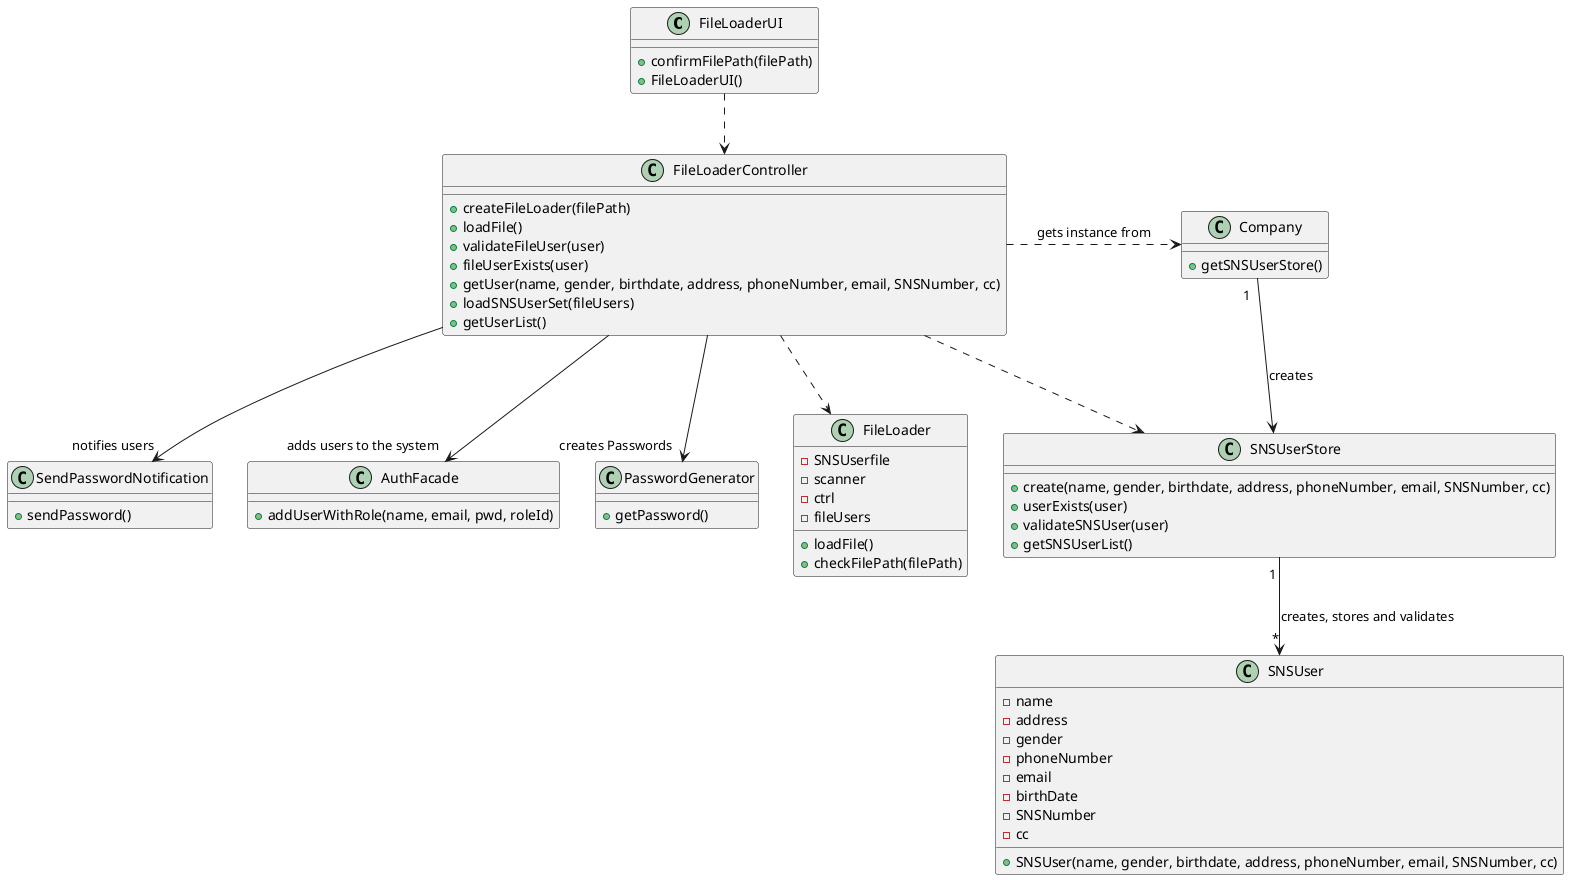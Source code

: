 @startuml

FileLoaderUI ..> FileLoaderController
FileLoaderController .> Company : gets instance from
FileLoaderController -->"notifies users" SendPasswordNotification
FileLoaderController -->"adds users to the system" AuthFacade
FileLoaderController --> "creates Passwords" PasswordGenerator
Company "1  "--> SNSUserStore : creates
FileLoaderController ..> SNSUserStore
SNSUserStore "1 "-->"*" SNSUser : creates, stores and validates
FileLoaderController ..> FileLoader


class FileLoaderUI{
+confirmFilePath(filePath)
+FileLoaderUI()
}

class FileLoaderController{
+createFileLoader(filePath)
+loadFile()
+validateFileUser(user)
+fileUserExists(user)
+getUser(name, gender, birthdate, address, phoneNumber, email, SNSNumber, cc)
+loadSNSUserSet(fileUsers)
+getUserList()
}

class FileLoader{
-SNSUserfile
-scanner
-ctrl
-fileUsers
+loadFile()
+checkFilePath(filePath)
}


class SNSUser {
-name
-address
-gender
-phoneNumber
-email
-birthDate
-SNSNumber
-cc
+SNSUser(name, gender, birthdate, address, phoneNumber, email, SNSNumber, cc)
}

class SNSUserStore{
+create(name, gender, birthdate, address, phoneNumber, email, SNSNumber, cc)
+userExists(user)
+validateSNSUser(user)
+getSNSUserList()
}

class Company{
+getSNSUserStore()
}

class SendPasswordNotification{
+sendPassword()
}

class AuthFacade{
+addUserWithRole(name, email, pwd, roleId)
}

class PasswordGenerator{
+getPassword()
}

@enduml